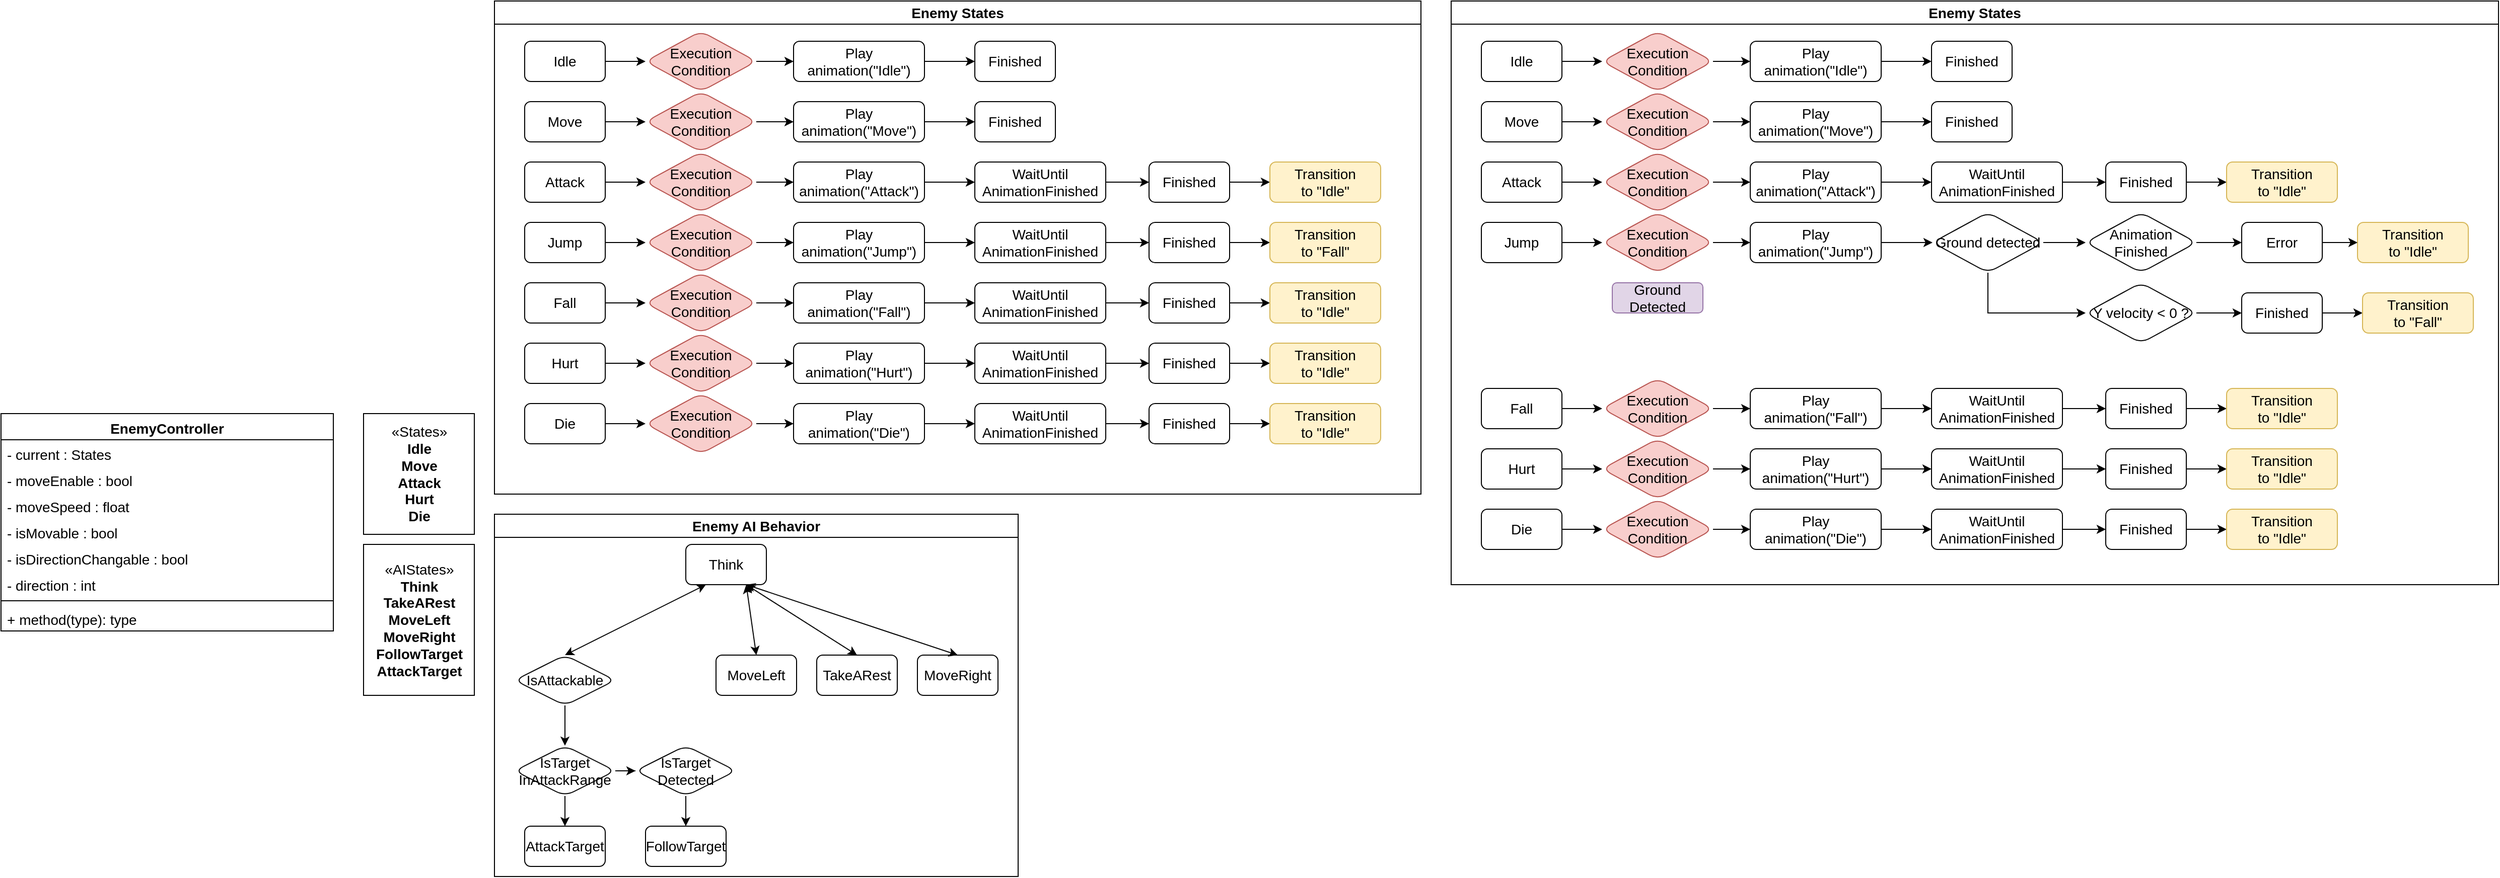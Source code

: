 <mxfile version="20.5.3" type="device"><diagram id="C5RBs43oDa-KdzZeNtuy" name="Page-1"><mxGraphModel dx="1153" dy="1812" grid="1" gridSize="10" guides="1" tooltips="1" connect="1" arrows="1" fold="1" page="1" pageScale="1" pageWidth="827" pageHeight="1169" math="0" shadow="0"><root><mxCell id="WIyWlLk6GJQsqaUBKTNV-0"/><mxCell id="WIyWlLk6GJQsqaUBKTNV-1" parent="WIyWlLk6GJQsqaUBKTNV-0"/><mxCell id="SdKw1Dq9VzFXHGv5IV5A-156" value="EnemyController" style="swimlane;fontStyle=1;align=center;verticalAlign=top;childLayout=stackLayout;horizontal=1;startSize=26;horizontalStack=0;resizeParent=1;resizeParentMax=0;resizeLast=0;collapsible=1;marginBottom=0;fontSize=14;" vertex="1" parent="WIyWlLk6GJQsqaUBKTNV-1"><mxGeometry x="40" y="40" width="330" height="216" as="geometry"/></mxCell><mxCell id="SdKw1Dq9VzFXHGv5IV5A-157" value="- current : States" style="text;strokeColor=none;fillColor=none;align=left;verticalAlign=top;spacingLeft=4;spacingRight=4;overflow=hidden;rotatable=0;points=[[0,0.5],[1,0.5]];portConstraint=eastwest;fontSize=14;" vertex="1" parent="SdKw1Dq9VzFXHGv5IV5A-156"><mxGeometry y="26" width="330" height="26" as="geometry"/></mxCell><mxCell id="SdKw1Dq9VzFXHGv5IV5A-158" value="- moveEnable : bool" style="text;strokeColor=none;fillColor=none;align=left;verticalAlign=top;spacingLeft=4;spacingRight=4;overflow=hidden;rotatable=0;points=[[0,0.5],[1,0.5]];portConstraint=eastwest;fontSize=14;" vertex="1" parent="SdKw1Dq9VzFXHGv5IV5A-156"><mxGeometry y="52" width="330" height="26" as="geometry"/></mxCell><mxCell id="SdKw1Dq9VzFXHGv5IV5A-159" value="- moveSpeed : float" style="text;strokeColor=none;fillColor=none;align=left;verticalAlign=top;spacingLeft=4;spacingRight=4;overflow=hidden;rotatable=0;points=[[0,0.5],[1,0.5]];portConstraint=eastwest;fontSize=14;" vertex="1" parent="SdKw1Dq9VzFXHGv5IV5A-156"><mxGeometry y="78" width="330" height="26" as="geometry"/></mxCell><mxCell id="SdKw1Dq9VzFXHGv5IV5A-160" value="- isMovable : bool" style="text;strokeColor=none;fillColor=none;align=left;verticalAlign=top;spacingLeft=4;spacingRight=4;overflow=hidden;rotatable=0;points=[[0,0.5],[1,0.5]];portConstraint=eastwest;fontSize=14;" vertex="1" parent="SdKw1Dq9VzFXHGv5IV5A-156"><mxGeometry y="104" width="330" height="26" as="geometry"/></mxCell><mxCell id="SdKw1Dq9VzFXHGv5IV5A-161" value="- isDirectionChangable : bool" style="text;strokeColor=none;fillColor=none;align=left;verticalAlign=top;spacingLeft=4;spacingRight=4;overflow=hidden;rotatable=0;points=[[0,0.5],[1,0.5]];portConstraint=eastwest;fontSize=14;" vertex="1" parent="SdKw1Dq9VzFXHGv5IV5A-156"><mxGeometry y="130" width="330" height="26" as="geometry"/></mxCell><mxCell id="SdKw1Dq9VzFXHGv5IV5A-162" value="- direction : int" style="text;strokeColor=none;fillColor=none;align=left;verticalAlign=top;spacingLeft=4;spacingRight=4;overflow=hidden;rotatable=0;points=[[0,0.5],[1,0.5]];portConstraint=eastwest;fontSize=14;" vertex="1" parent="SdKw1Dq9VzFXHGv5IV5A-156"><mxGeometry y="156" width="330" height="26" as="geometry"/></mxCell><mxCell id="SdKw1Dq9VzFXHGv5IV5A-163" value="" style="line;strokeWidth=1;fillColor=none;align=left;verticalAlign=middle;spacingTop=-1;spacingLeft=3;spacingRight=3;rotatable=0;labelPosition=right;points=[];portConstraint=eastwest;strokeColor=inherit;fontSize=14;" vertex="1" parent="SdKw1Dq9VzFXHGv5IV5A-156"><mxGeometry y="182" width="330" height="8" as="geometry"/></mxCell><mxCell id="SdKw1Dq9VzFXHGv5IV5A-164" value="+ method(type): type" style="text;strokeColor=none;fillColor=none;align=left;verticalAlign=top;spacingLeft=4;spacingRight=4;overflow=hidden;rotatable=0;points=[[0,0.5],[1,0.5]];portConstraint=eastwest;fontSize=14;" vertex="1" parent="SdKw1Dq9VzFXHGv5IV5A-156"><mxGeometry y="190" width="330" height="26" as="geometry"/></mxCell><mxCell id="SdKw1Dq9VzFXHGv5IV5A-165" value="«States»&lt;br&gt;&lt;b&gt;Idle&lt;br&gt;Move&lt;br&gt;Attack&lt;br&gt;Hurt&lt;br&gt;Die&lt;br&gt;&lt;/b&gt;" style="html=1;fontSize=14;" vertex="1" parent="WIyWlLk6GJQsqaUBKTNV-1"><mxGeometry x="400" y="40" width="110" height="120" as="geometry"/></mxCell><mxCell id="SdKw1Dq9VzFXHGv5IV5A-166" value="«AIStates»&lt;br&gt;&lt;b&gt;Think&lt;br&gt;TakeARest&lt;br&gt;MoveLeft&lt;br&gt;MoveRight&lt;br&gt;FollowTarget&lt;br&gt;AttackTarget&lt;br&gt;&lt;/b&gt;" style="html=1;fontSize=14;" vertex="1" parent="WIyWlLk6GJQsqaUBKTNV-1"><mxGeometry x="400" y="170" width="110" height="150" as="geometry"/></mxCell><mxCell id="SdKw1Dq9VzFXHGv5IV5A-167" value="Think" style="rounded=1;whiteSpace=wrap;html=1;fontSize=14;" vertex="1" parent="WIyWlLk6GJQsqaUBKTNV-1"><mxGeometry x="720" y="170" width="80" height="40" as="geometry"/></mxCell><mxCell id="SdKw1Dq9VzFXHGv5IV5A-168" value="TakeARest" style="rounded=1;whiteSpace=wrap;html=1;fontSize=14;" vertex="1" parent="WIyWlLk6GJQsqaUBKTNV-1"><mxGeometry x="850" y="280" width="80" height="40" as="geometry"/></mxCell><mxCell id="SdKw1Dq9VzFXHGv5IV5A-169" value="MoveLeft" style="rounded=1;whiteSpace=wrap;html=1;fontSize=14;" vertex="1" parent="WIyWlLk6GJQsqaUBKTNV-1"><mxGeometry x="750" y="280" width="80" height="40" as="geometry"/></mxCell><mxCell id="SdKw1Dq9VzFXHGv5IV5A-170" value="MoveRight" style="rounded=1;whiteSpace=wrap;html=1;fontSize=14;" vertex="1" parent="WIyWlLk6GJQsqaUBKTNV-1"><mxGeometry x="950" y="280" width="80" height="40" as="geometry"/></mxCell><mxCell id="SdKw1Dq9VzFXHGv5IV5A-171" value="" style="endArrow=classic;html=1;rounded=0;fontSize=14;entryX=0.5;entryY=0;entryDx=0;entryDy=0;exitX=0.75;exitY=1;exitDx=0;exitDy=0;startArrow=classic;startFill=1;" edge="1" parent="WIyWlLk6GJQsqaUBKTNV-1" source="SdKw1Dq9VzFXHGv5IV5A-167" target="SdKw1Dq9VzFXHGv5IV5A-169"><mxGeometry width="50" height="50" relative="1" as="geometry"><mxPoint x="540" y="310" as="sourcePoint"/><mxPoint x="590" y="260" as="targetPoint"/></mxGeometry></mxCell><mxCell id="SdKw1Dq9VzFXHGv5IV5A-172" value="" style="endArrow=classic;html=1;rounded=0;fontSize=14;entryX=0.5;entryY=0;entryDx=0;entryDy=0;exitX=0.75;exitY=1;exitDx=0;exitDy=0;startArrow=classic;startFill=1;" edge="1" parent="WIyWlLk6GJQsqaUBKTNV-1" source="SdKw1Dq9VzFXHGv5IV5A-167" target="SdKw1Dq9VzFXHGv5IV5A-168"><mxGeometry width="50" height="50" relative="1" as="geometry"><mxPoint x="750" y="220" as="sourcePoint"/><mxPoint x="670" y="260" as="targetPoint"/></mxGeometry></mxCell><mxCell id="SdKw1Dq9VzFXHGv5IV5A-173" value="" style="endArrow=classic;html=1;rounded=0;fontSize=14;entryX=0.5;entryY=0;entryDx=0;entryDy=0;exitX=0.75;exitY=1;exitDx=0;exitDy=0;startArrow=classic;startFill=1;" edge="1" parent="WIyWlLk6GJQsqaUBKTNV-1" source="SdKw1Dq9VzFXHGv5IV5A-167" target="SdKw1Dq9VzFXHGv5IV5A-170"><mxGeometry width="50" height="50" relative="1" as="geometry"><mxPoint x="770" y="220" as="sourcePoint"/><mxPoint x="770" y="260" as="targetPoint"/></mxGeometry></mxCell><mxCell id="SdKw1Dq9VzFXHGv5IV5A-174" value="FollowTarget" style="rounded=1;whiteSpace=wrap;html=1;fontSize=14;" vertex="1" parent="WIyWlLk6GJQsqaUBKTNV-1"><mxGeometry x="680" y="450" width="80" height="40" as="geometry"/></mxCell><mxCell id="SdKw1Dq9VzFXHGv5IV5A-175" style="edgeStyle=orthogonalEdgeStyle;rounded=0;orthogonalLoop=1;jettySize=auto;html=1;fontSize=14;startArrow=none;startFill=0;" edge="1" parent="WIyWlLk6GJQsqaUBKTNV-1" source="SdKw1Dq9VzFXHGv5IV5A-176" target="SdKw1Dq9VzFXHGv5IV5A-174"><mxGeometry relative="1" as="geometry"/></mxCell><mxCell id="SdKw1Dq9VzFXHGv5IV5A-176" value="IsTarget&lt;br&gt;Detected" style="rhombus;whiteSpace=wrap;html=1;fontSize=14;rounded=1;" vertex="1" parent="WIyWlLk6GJQsqaUBKTNV-1"><mxGeometry x="670" y="370" width="100" height="50" as="geometry"/></mxCell><mxCell id="SdKw1Dq9VzFXHGv5IV5A-177" style="edgeStyle=orthogonalEdgeStyle;rounded=0;orthogonalLoop=1;jettySize=auto;html=1;entryX=0.5;entryY=0;entryDx=0;entryDy=0;fontSize=14;startArrow=none;startFill=0;" edge="1" parent="WIyWlLk6GJQsqaUBKTNV-1" source="SdKw1Dq9VzFXHGv5IV5A-178" target="SdKw1Dq9VzFXHGv5IV5A-182"><mxGeometry relative="1" as="geometry"/></mxCell><mxCell id="SdKw1Dq9VzFXHGv5IV5A-178" value="IsAttackable" style="rhombus;whiteSpace=wrap;html=1;fontSize=14;rounded=1;" vertex="1" parent="WIyWlLk6GJQsqaUBKTNV-1"><mxGeometry x="550" y="280" width="100" height="50" as="geometry"/></mxCell><mxCell id="SdKw1Dq9VzFXHGv5IV5A-179" value="" style="endArrow=classic;html=1;rounded=0;fontSize=14;exitX=0.25;exitY=1;exitDx=0;exitDy=0;entryX=0.5;entryY=0;entryDx=0;entryDy=0;startArrow=classic;startFill=1;" edge="1" parent="WIyWlLk6GJQsqaUBKTNV-1" source="SdKw1Dq9VzFXHGv5IV5A-167" target="SdKw1Dq9VzFXHGv5IV5A-178"><mxGeometry width="50" height="50" relative="1" as="geometry"><mxPoint x="780" y="280" as="sourcePoint"/><mxPoint x="830" y="230" as="targetPoint"/></mxGeometry></mxCell><mxCell id="SdKw1Dq9VzFXHGv5IV5A-180" value="" style="edgeStyle=orthogonalEdgeStyle;rounded=0;orthogonalLoop=1;jettySize=auto;html=1;fontSize=14;startArrow=none;startFill=0;" edge="1" parent="WIyWlLk6GJQsqaUBKTNV-1" source="SdKw1Dq9VzFXHGv5IV5A-182" target="SdKw1Dq9VzFXHGv5IV5A-183"><mxGeometry relative="1" as="geometry"/></mxCell><mxCell id="SdKw1Dq9VzFXHGv5IV5A-181" style="edgeStyle=orthogonalEdgeStyle;rounded=0;orthogonalLoop=1;jettySize=auto;html=1;entryX=0;entryY=0.5;entryDx=0;entryDy=0;fontSize=14;startArrow=none;startFill=0;" edge="1" parent="WIyWlLk6GJQsqaUBKTNV-1" source="SdKw1Dq9VzFXHGv5IV5A-182" target="SdKw1Dq9VzFXHGv5IV5A-176"><mxGeometry relative="1" as="geometry"/></mxCell><mxCell id="SdKw1Dq9VzFXHGv5IV5A-182" value="IsTarget&lt;br&gt;InAttackRange" style="rhombus;whiteSpace=wrap;html=1;fontSize=14;rounded=1;" vertex="1" parent="WIyWlLk6GJQsqaUBKTNV-1"><mxGeometry x="550" y="370" width="100" height="50" as="geometry"/></mxCell><mxCell id="SdKw1Dq9VzFXHGv5IV5A-183" value="AttackTarget" style="rounded=1;whiteSpace=wrap;html=1;fontSize=14;" vertex="1" parent="WIyWlLk6GJQsqaUBKTNV-1"><mxGeometry x="560" y="450" width="80" height="40" as="geometry"/></mxCell><mxCell id="SdKw1Dq9VzFXHGv5IV5A-184" value="Enemy AI Behavior" style="swimlane;whiteSpace=wrap;html=1;fontSize=14;" vertex="1" parent="WIyWlLk6GJQsqaUBKTNV-1"><mxGeometry x="530" y="140" width="520" height="360" as="geometry"/></mxCell><mxCell id="SdKw1Dq9VzFXHGv5IV5A-185" value="Enemy States" style="swimlane;whiteSpace=wrap;html=1;fontSize=14;" vertex="1" parent="WIyWlLk6GJQsqaUBKTNV-1"><mxGeometry x="530" y="-370" width="920" height="490" as="geometry"/></mxCell><mxCell id="SdKw1Dq9VzFXHGv5IV5A-186" style="edgeStyle=orthogonalEdgeStyle;rounded=0;orthogonalLoop=1;jettySize=auto;html=1;entryX=0;entryY=0.5;entryDx=0;entryDy=0;fontSize=14;startArrow=none;startFill=0;" edge="1" parent="SdKw1Dq9VzFXHGv5IV5A-185" source="SdKw1Dq9VzFXHGv5IV5A-187" target="SdKw1Dq9VzFXHGv5IV5A-208"><mxGeometry relative="1" as="geometry"/></mxCell><mxCell id="SdKw1Dq9VzFXHGv5IV5A-187" value="Idle" style="rounded=1;whiteSpace=wrap;html=1;fontSize=14;" vertex="1" parent="SdKw1Dq9VzFXHGv5IV5A-185"><mxGeometry x="30" y="40" width="80" height="40" as="geometry"/></mxCell><mxCell id="SdKw1Dq9VzFXHGv5IV5A-188" style="edgeStyle=orthogonalEdgeStyle;rounded=0;orthogonalLoop=1;jettySize=auto;html=1;entryX=0;entryY=0.5;entryDx=0;entryDy=0;fontSize=14;startArrow=none;startFill=0;" edge="1" parent="SdKw1Dq9VzFXHGv5IV5A-185" source="SdKw1Dq9VzFXHGv5IV5A-189" target="SdKw1Dq9VzFXHGv5IV5A-190"><mxGeometry relative="1" as="geometry"/></mxCell><mxCell id="SdKw1Dq9VzFXHGv5IV5A-189" value="Play animation(&quot;Idle&quot;)" style="rounded=1;whiteSpace=wrap;html=1;fontSize=14;" vertex="1" parent="SdKw1Dq9VzFXHGv5IV5A-185"><mxGeometry x="297" y="40" width="130" height="40" as="geometry"/></mxCell><mxCell id="SdKw1Dq9VzFXHGv5IV5A-190" value="Finished" style="rounded=1;whiteSpace=wrap;html=1;fontSize=14;" vertex="1" parent="SdKw1Dq9VzFXHGv5IV5A-185"><mxGeometry x="477" y="40" width="80" height="40" as="geometry"/></mxCell><mxCell id="SdKw1Dq9VzFXHGv5IV5A-191" style="edgeStyle=orthogonalEdgeStyle;rounded=0;orthogonalLoop=1;jettySize=auto;html=1;entryX=0;entryY=0.5;entryDx=0;entryDy=0;fontSize=14;startArrow=none;startFill=0;" edge="1" parent="SdKw1Dq9VzFXHGv5IV5A-185" source="SdKw1Dq9VzFXHGv5IV5A-192" target="SdKw1Dq9VzFXHGv5IV5A-210"><mxGeometry relative="1" as="geometry"/></mxCell><mxCell id="SdKw1Dq9VzFXHGv5IV5A-192" value="Move" style="rounded=1;whiteSpace=wrap;html=1;fontSize=14;" vertex="1" parent="SdKw1Dq9VzFXHGv5IV5A-185"><mxGeometry x="30" y="100" width="80" height="40" as="geometry"/></mxCell><mxCell id="SdKw1Dq9VzFXHGv5IV5A-193" style="edgeStyle=orthogonalEdgeStyle;rounded=0;orthogonalLoop=1;jettySize=auto;html=1;entryX=0;entryY=0.5;entryDx=0;entryDy=0;fontSize=14;startArrow=none;startFill=0;" edge="1" parent="SdKw1Dq9VzFXHGv5IV5A-185" source="SdKw1Dq9VzFXHGv5IV5A-194" target="SdKw1Dq9VzFXHGv5IV5A-195"><mxGeometry relative="1" as="geometry"/></mxCell><mxCell id="SdKw1Dq9VzFXHGv5IV5A-194" value="Play animation(&quot;Move&quot;)" style="rounded=1;whiteSpace=wrap;html=1;fontSize=14;" vertex="1" parent="SdKw1Dq9VzFXHGv5IV5A-185"><mxGeometry x="297" y="100" width="130" height="40" as="geometry"/></mxCell><mxCell id="SdKw1Dq9VzFXHGv5IV5A-195" value="Finished" style="rounded=1;whiteSpace=wrap;html=1;fontSize=14;" vertex="1" parent="SdKw1Dq9VzFXHGv5IV5A-185"><mxGeometry x="477" y="100" width="80" height="40" as="geometry"/></mxCell><mxCell id="SdKw1Dq9VzFXHGv5IV5A-196" value="" style="edgeStyle=orthogonalEdgeStyle;rounded=0;orthogonalLoop=1;jettySize=auto;html=1;fontSize=14;startArrow=none;startFill=0;" edge="1" parent="SdKw1Dq9VzFXHGv5IV5A-185" source="SdKw1Dq9VzFXHGv5IV5A-197" target="SdKw1Dq9VzFXHGv5IV5A-206"><mxGeometry relative="1" as="geometry"/></mxCell><mxCell id="SdKw1Dq9VzFXHGv5IV5A-197" value="Attack" style="rounded=1;whiteSpace=wrap;html=1;fontSize=14;" vertex="1" parent="SdKw1Dq9VzFXHGv5IV5A-185"><mxGeometry x="30" y="160" width="80" height="40" as="geometry"/></mxCell><mxCell id="SdKw1Dq9VzFXHGv5IV5A-198" style="edgeStyle=orthogonalEdgeStyle;rounded=0;orthogonalLoop=1;jettySize=auto;html=1;entryX=0;entryY=0.5;entryDx=0;entryDy=0;fontSize=14;startArrow=none;startFill=0;" edge="1" parent="SdKw1Dq9VzFXHGv5IV5A-185" source="SdKw1Dq9VzFXHGv5IV5A-199" target="SdKw1Dq9VzFXHGv5IV5A-201"><mxGeometry relative="1" as="geometry"/></mxCell><mxCell id="SdKw1Dq9VzFXHGv5IV5A-199" value="Play animation(&quot;Attack&quot;)" style="rounded=1;whiteSpace=wrap;html=1;fontSize=14;" vertex="1" parent="SdKw1Dq9VzFXHGv5IV5A-185"><mxGeometry x="297" y="160" width="130" height="40" as="geometry"/></mxCell><mxCell id="SdKw1Dq9VzFXHGv5IV5A-200" style="edgeStyle=orthogonalEdgeStyle;rounded=0;orthogonalLoop=1;jettySize=auto;html=1;entryX=0;entryY=0.5;entryDx=0;entryDy=0;fontSize=14;startArrow=none;startFill=0;" edge="1" parent="SdKw1Dq9VzFXHGv5IV5A-185" source="SdKw1Dq9VzFXHGv5IV5A-201" target="SdKw1Dq9VzFXHGv5IV5A-203"><mxGeometry relative="1" as="geometry"/></mxCell><mxCell id="SdKw1Dq9VzFXHGv5IV5A-201" value="WaitUntil&lt;br&gt;AnimationFinished" style="rounded=1;whiteSpace=wrap;html=1;fontSize=14;" vertex="1" parent="SdKw1Dq9VzFXHGv5IV5A-185"><mxGeometry x="477" y="160" width="130" height="40" as="geometry"/></mxCell><mxCell id="SdKw1Dq9VzFXHGv5IV5A-202" style="edgeStyle=orthogonalEdgeStyle;rounded=0;orthogonalLoop=1;jettySize=auto;html=1;entryX=0;entryY=0.5;entryDx=0;entryDy=0;fontSize=14;startArrow=none;startFill=0;" edge="1" parent="SdKw1Dq9VzFXHGv5IV5A-185" source="SdKw1Dq9VzFXHGv5IV5A-203" target="SdKw1Dq9VzFXHGv5IV5A-204"><mxGeometry relative="1" as="geometry"/></mxCell><mxCell id="SdKw1Dq9VzFXHGv5IV5A-203" value="Finished" style="rounded=1;whiteSpace=wrap;html=1;fontSize=14;" vertex="1" parent="SdKw1Dq9VzFXHGv5IV5A-185"><mxGeometry x="650" y="160" width="80" height="40" as="geometry"/></mxCell><mxCell id="SdKw1Dq9VzFXHGv5IV5A-204" value="Transition&lt;br&gt;to &quot;Idle&quot;" style="rounded=1;whiteSpace=wrap;html=1;fontSize=14;fillColor=#fff2cc;strokeColor=#d6b656;" vertex="1" parent="SdKw1Dq9VzFXHGv5IV5A-185"><mxGeometry x="770" y="160" width="110" height="40" as="geometry"/></mxCell><mxCell id="SdKw1Dq9VzFXHGv5IV5A-205" style="edgeStyle=orthogonalEdgeStyle;rounded=0;orthogonalLoop=1;jettySize=auto;html=1;entryX=0;entryY=0.5;entryDx=0;entryDy=0;fontSize=14;startArrow=none;startFill=0;" edge="1" parent="SdKw1Dq9VzFXHGv5IV5A-185" source="SdKw1Dq9VzFXHGv5IV5A-206" target="SdKw1Dq9VzFXHGv5IV5A-199"><mxGeometry relative="1" as="geometry"/></mxCell><mxCell id="SdKw1Dq9VzFXHGv5IV5A-206" value="Execution&lt;br&gt;Condition" style="rhombus;whiteSpace=wrap;html=1;fontSize=14;rounded=1;fillColor=#f8cecc;strokeColor=#b85450;" vertex="1" parent="SdKw1Dq9VzFXHGv5IV5A-185"><mxGeometry x="150" y="150" width="110" height="60" as="geometry"/></mxCell><mxCell id="SdKw1Dq9VzFXHGv5IV5A-207" style="edgeStyle=orthogonalEdgeStyle;rounded=0;orthogonalLoop=1;jettySize=auto;html=1;entryX=0;entryY=0.5;entryDx=0;entryDy=0;fontSize=14;startArrow=none;startFill=0;" edge="1" parent="SdKw1Dq9VzFXHGv5IV5A-185" source="SdKw1Dq9VzFXHGv5IV5A-208" target="SdKw1Dq9VzFXHGv5IV5A-189"><mxGeometry relative="1" as="geometry"/></mxCell><mxCell id="SdKw1Dq9VzFXHGv5IV5A-208" value="Execution&lt;br&gt;Condition" style="rhombus;whiteSpace=wrap;html=1;fontSize=14;rounded=1;fillColor=#f8cecc;strokeColor=#b85450;" vertex="1" parent="SdKw1Dq9VzFXHGv5IV5A-185"><mxGeometry x="150" y="30" width="110" height="60" as="geometry"/></mxCell><mxCell id="SdKw1Dq9VzFXHGv5IV5A-209" style="edgeStyle=orthogonalEdgeStyle;rounded=0;orthogonalLoop=1;jettySize=auto;html=1;entryX=0;entryY=0.5;entryDx=0;entryDy=0;fontSize=14;startArrow=none;startFill=0;" edge="1" parent="SdKw1Dq9VzFXHGv5IV5A-185" source="SdKw1Dq9VzFXHGv5IV5A-210" target="SdKw1Dq9VzFXHGv5IV5A-194"><mxGeometry relative="1" as="geometry"/></mxCell><mxCell id="SdKw1Dq9VzFXHGv5IV5A-210" value="Execution&lt;br&gt;Condition" style="rhombus;whiteSpace=wrap;html=1;fontSize=14;rounded=1;fillColor=#f8cecc;strokeColor=#b85450;" vertex="1" parent="SdKw1Dq9VzFXHGv5IV5A-185"><mxGeometry x="150" y="90" width="110" height="60" as="geometry"/></mxCell><mxCell id="SdKw1Dq9VzFXHGv5IV5A-211" value="" style="edgeStyle=orthogonalEdgeStyle;rounded=0;orthogonalLoop=1;jettySize=auto;html=1;fontSize=14;startArrow=none;startFill=0;" edge="1" parent="SdKw1Dq9VzFXHGv5IV5A-185" source="SdKw1Dq9VzFXHGv5IV5A-212" target="SdKw1Dq9VzFXHGv5IV5A-221"><mxGeometry relative="1" as="geometry"/></mxCell><mxCell id="SdKw1Dq9VzFXHGv5IV5A-212" value="Hurt" style="rounded=1;whiteSpace=wrap;html=1;fontSize=14;" vertex="1" parent="SdKw1Dq9VzFXHGv5IV5A-185"><mxGeometry x="30" y="340" width="80" height="40" as="geometry"/></mxCell><mxCell id="SdKw1Dq9VzFXHGv5IV5A-213" style="edgeStyle=orthogonalEdgeStyle;rounded=0;orthogonalLoop=1;jettySize=auto;html=1;entryX=0;entryY=0.5;entryDx=0;entryDy=0;fontSize=14;startArrow=none;startFill=0;" edge="1" parent="SdKw1Dq9VzFXHGv5IV5A-185" source="SdKw1Dq9VzFXHGv5IV5A-214" target="SdKw1Dq9VzFXHGv5IV5A-216"><mxGeometry relative="1" as="geometry"/></mxCell><mxCell id="SdKw1Dq9VzFXHGv5IV5A-214" value="Play animation(&quot;Hurt&quot;)" style="rounded=1;whiteSpace=wrap;html=1;fontSize=14;" vertex="1" parent="SdKw1Dq9VzFXHGv5IV5A-185"><mxGeometry x="297" y="340" width="130" height="40" as="geometry"/></mxCell><mxCell id="SdKw1Dq9VzFXHGv5IV5A-215" style="edgeStyle=orthogonalEdgeStyle;rounded=0;orthogonalLoop=1;jettySize=auto;html=1;entryX=0;entryY=0.5;entryDx=0;entryDy=0;fontSize=14;startArrow=none;startFill=0;" edge="1" parent="SdKw1Dq9VzFXHGv5IV5A-185" source="SdKw1Dq9VzFXHGv5IV5A-216" target="SdKw1Dq9VzFXHGv5IV5A-218"><mxGeometry relative="1" as="geometry"/></mxCell><mxCell id="SdKw1Dq9VzFXHGv5IV5A-216" value="WaitUntil&lt;br&gt;AnimationFinished" style="rounded=1;whiteSpace=wrap;html=1;fontSize=14;" vertex="1" parent="SdKw1Dq9VzFXHGv5IV5A-185"><mxGeometry x="477" y="340" width="130" height="40" as="geometry"/></mxCell><mxCell id="SdKw1Dq9VzFXHGv5IV5A-217" style="edgeStyle=orthogonalEdgeStyle;rounded=0;orthogonalLoop=1;jettySize=auto;html=1;entryX=0;entryY=0.5;entryDx=0;entryDy=0;fontSize=14;startArrow=none;startFill=0;" edge="1" parent="SdKw1Dq9VzFXHGv5IV5A-185" source="SdKw1Dq9VzFXHGv5IV5A-218" target="SdKw1Dq9VzFXHGv5IV5A-219"><mxGeometry relative="1" as="geometry"/></mxCell><mxCell id="SdKw1Dq9VzFXHGv5IV5A-218" value="Finished" style="rounded=1;whiteSpace=wrap;html=1;fontSize=14;" vertex="1" parent="SdKw1Dq9VzFXHGv5IV5A-185"><mxGeometry x="650" y="340" width="80" height="40" as="geometry"/></mxCell><mxCell id="SdKw1Dq9VzFXHGv5IV5A-219" value="Transition&lt;br&gt;to &quot;Idle&quot;" style="rounded=1;whiteSpace=wrap;html=1;fontSize=14;fillColor=#fff2cc;strokeColor=#d6b656;" vertex="1" parent="SdKw1Dq9VzFXHGv5IV5A-185"><mxGeometry x="770" y="340" width="110" height="40" as="geometry"/></mxCell><mxCell id="SdKw1Dq9VzFXHGv5IV5A-220" style="edgeStyle=orthogonalEdgeStyle;rounded=0;orthogonalLoop=1;jettySize=auto;html=1;entryX=0;entryY=0.5;entryDx=0;entryDy=0;fontSize=14;startArrow=none;startFill=0;" edge="1" parent="SdKw1Dq9VzFXHGv5IV5A-185" source="SdKw1Dq9VzFXHGv5IV5A-221" target="SdKw1Dq9VzFXHGv5IV5A-214"><mxGeometry relative="1" as="geometry"/></mxCell><mxCell id="SdKw1Dq9VzFXHGv5IV5A-221" value="Execution&lt;br&gt;Condition" style="rhombus;whiteSpace=wrap;html=1;fontSize=14;rounded=1;fillColor=#f8cecc;strokeColor=#b85450;" vertex="1" parent="SdKw1Dq9VzFXHGv5IV5A-185"><mxGeometry x="150" y="330" width="110" height="60" as="geometry"/></mxCell><mxCell id="SdKw1Dq9VzFXHGv5IV5A-222" value="" style="edgeStyle=orthogonalEdgeStyle;rounded=0;orthogonalLoop=1;jettySize=auto;html=1;fontSize=14;startArrow=none;startFill=0;" edge="1" parent="SdKw1Dq9VzFXHGv5IV5A-185" source="SdKw1Dq9VzFXHGv5IV5A-223" target="SdKw1Dq9VzFXHGv5IV5A-232"><mxGeometry relative="1" as="geometry"/></mxCell><mxCell id="SdKw1Dq9VzFXHGv5IV5A-223" value="Die" style="rounded=1;whiteSpace=wrap;html=1;fontSize=14;" vertex="1" parent="SdKw1Dq9VzFXHGv5IV5A-185"><mxGeometry x="30" y="400" width="80" height="40" as="geometry"/></mxCell><mxCell id="SdKw1Dq9VzFXHGv5IV5A-224" style="edgeStyle=orthogonalEdgeStyle;rounded=0;orthogonalLoop=1;jettySize=auto;html=1;entryX=0;entryY=0.5;entryDx=0;entryDy=0;fontSize=14;startArrow=none;startFill=0;" edge="1" parent="SdKw1Dq9VzFXHGv5IV5A-185" source="SdKw1Dq9VzFXHGv5IV5A-225" target="SdKw1Dq9VzFXHGv5IV5A-227"><mxGeometry relative="1" as="geometry"/></mxCell><mxCell id="SdKw1Dq9VzFXHGv5IV5A-225" value="Play animation(&quot;Die&quot;)" style="rounded=1;whiteSpace=wrap;html=1;fontSize=14;" vertex="1" parent="SdKw1Dq9VzFXHGv5IV5A-185"><mxGeometry x="297" y="400" width="130" height="40" as="geometry"/></mxCell><mxCell id="SdKw1Dq9VzFXHGv5IV5A-226" style="edgeStyle=orthogonalEdgeStyle;rounded=0;orthogonalLoop=1;jettySize=auto;html=1;entryX=0;entryY=0.5;entryDx=0;entryDy=0;fontSize=14;startArrow=none;startFill=0;" edge="1" parent="SdKw1Dq9VzFXHGv5IV5A-185" source="SdKw1Dq9VzFXHGv5IV5A-227" target="SdKw1Dq9VzFXHGv5IV5A-229"><mxGeometry relative="1" as="geometry"/></mxCell><mxCell id="SdKw1Dq9VzFXHGv5IV5A-227" value="WaitUntil&lt;br&gt;AnimationFinished" style="rounded=1;whiteSpace=wrap;html=1;fontSize=14;" vertex="1" parent="SdKw1Dq9VzFXHGv5IV5A-185"><mxGeometry x="477" y="400" width="130" height="40" as="geometry"/></mxCell><mxCell id="SdKw1Dq9VzFXHGv5IV5A-228" style="edgeStyle=orthogonalEdgeStyle;rounded=0;orthogonalLoop=1;jettySize=auto;html=1;entryX=0;entryY=0.5;entryDx=0;entryDy=0;fontSize=14;startArrow=none;startFill=0;" edge="1" parent="SdKw1Dq9VzFXHGv5IV5A-185" source="SdKw1Dq9VzFXHGv5IV5A-229" target="SdKw1Dq9VzFXHGv5IV5A-230"><mxGeometry relative="1" as="geometry"/></mxCell><mxCell id="SdKw1Dq9VzFXHGv5IV5A-229" value="Finished" style="rounded=1;whiteSpace=wrap;html=1;fontSize=14;" vertex="1" parent="SdKw1Dq9VzFXHGv5IV5A-185"><mxGeometry x="650" y="400" width="80" height="40" as="geometry"/></mxCell><mxCell id="SdKw1Dq9VzFXHGv5IV5A-230" value="Transition&lt;br&gt;to &quot;Idle&quot;" style="rounded=1;whiteSpace=wrap;html=1;fontSize=14;fillColor=#fff2cc;strokeColor=#d6b656;" vertex="1" parent="SdKw1Dq9VzFXHGv5IV5A-185"><mxGeometry x="770" y="400" width="110" height="40" as="geometry"/></mxCell><mxCell id="SdKw1Dq9VzFXHGv5IV5A-231" style="edgeStyle=orthogonalEdgeStyle;rounded=0;orthogonalLoop=1;jettySize=auto;html=1;entryX=0;entryY=0.5;entryDx=0;entryDy=0;fontSize=14;startArrow=none;startFill=0;" edge="1" parent="SdKw1Dq9VzFXHGv5IV5A-185" source="SdKw1Dq9VzFXHGv5IV5A-232" target="SdKw1Dq9VzFXHGv5IV5A-225"><mxGeometry relative="1" as="geometry"/></mxCell><mxCell id="SdKw1Dq9VzFXHGv5IV5A-232" value="Execution&lt;br&gt;Condition" style="rhombus;whiteSpace=wrap;html=1;fontSize=14;rounded=1;fillColor=#f8cecc;strokeColor=#b85450;" vertex="1" parent="SdKw1Dq9VzFXHGv5IV5A-185"><mxGeometry x="150" y="390" width="110" height="60" as="geometry"/></mxCell><mxCell id="SdKw1Dq9VzFXHGv5IV5A-233" value="" style="edgeStyle=orthogonalEdgeStyle;rounded=0;orthogonalLoop=1;jettySize=auto;html=1;fontSize=14;startArrow=none;startFill=0;" edge="1" parent="SdKw1Dq9VzFXHGv5IV5A-185" source="SdKw1Dq9VzFXHGv5IV5A-234" target="SdKw1Dq9VzFXHGv5IV5A-243"><mxGeometry relative="1" as="geometry"/></mxCell><mxCell id="SdKw1Dq9VzFXHGv5IV5A-234" value="Jump" style="rounded=1;whiteSpace=wrap;html=1;fontSize=14;" vertex="1" parent="SdKw1Dq9VzFXHGv5IV5A-185"><mxGeometry x="30" y="220" width="80" height="40" as="geometry"/></mxCell><mxCell id="SdKw1Dq9VzFXHGv5IV5A-235" style="edgeStyle=orthogonalEdgeStyle;rounded=0;orthogonalLoop=1;jettySize=auto;html=1;entryX=0;entryY=0.5;entryDx=0;entryDy=0;fontSize=14;startArrow=none;startFill=0;" edge="1" parent="SdKw1Dq9VzFXHGv5IV5A-185" source="SdKw1Dq9VzFXHGv5IV5A-236" target="SdKw1Dq9VzFXHGv5IV5A-238"><mxGeometry relative="1" as="geometry"/></mxCell><mxCell id="SdKw1Dq9VzFXHGv5IV5A-236" value="Play animation(&quot;Jump&quot;)" style="rounded=1;whiteSpace=wrap;html=1;fontSize=14;" vertex="1" parent="SdKw1Dq9VzFXHGv5IV5A-185"><mxGeometry x="297" y="220" width="130" height="40" as="geometry"/></mxCell><mxCell id="SdKw1Dq9VzFXHGv5IV5A-237" style="edgeStyle=orthogonalEdgeStyle;rounded=0;orthogonalLoop=1;jettySize=auto;html=1;entryX=0;entryY=0.5;entryDx=0;entryDy=0;fontSize=14;startArrow=none;startFill=0;" edge="1" parent="SdKw1Dq9VzFXHGv5IV5A-185" source="SdKw1Dq9VzFXHGv5IV5A-238" target="SdKw1Dq9VzFXHGv5IV5A-240"><mxGeometry relative="1" as="geometry"/></mxCell><mxCell id="SdKw1Dq9VzFXHGv5IV5A-238" value="WaitUntil&lt;br&gt;AnimationFinished" style="rounded=1;whiteSpace=wrap;html=1;fontSize=14;" vertex="1" parent="SdKw1Dq9VzFXHGv5IV5A-185"><mxGeometry x="477" y="220" width="130" height="40" as="geometry"/></mxCell><mxCell id="SdKw1Dq9VzFXHGv5IV5A-239" style="edgeStyle=orthogonalEdgeStyle;rounded=0;orthogonalLoop=1;jettySize=auto;html=1;entryX=0;entryY=0.5;entryDx=0;entryDy=0;fontSize=14;startArrow=none;startFill=0;" edge="1" parent="SdKw1Dq9VzFXHGv5IV5A-185" source="SdKw1Dq9VzFXHGv5IV5A-240" target="SdKw1Dq9VzFXHGv5IV5A-241"><mxGeometry relative="1" as="geometry"/></mxCell><mxCell id="SdKw1Dq9VzFXHGv5IV5A-240" value="Finished" style="rounded=1;whiteSpace=wrap;html=1;fontSize=14;" vertex="1" parent="SdKw1Dq9VzFXHGv5IV5A-185"><mxGeometry x="650" y="220" width="80" height="40" as="geometry"/></mxCell><mxCell id="SdKw1Dq9VzFXHGv5IV5A-241" value="Transition&lt;br&gt;to &quot;Fall&quot;" style="rounded=1;whiteSpace=wrap;html=1;fontSize=14;fillColor=#fff2cc;strokeColor=#d6b656;" vertex="1" parent="SdKw1Dq9VzFXHGv5IV5A-185"><mxGeometry x="770" y="220" width="110" height="40" as="geometry"/></mxCell><mxCell id="SdKw1Dq9VzFXHGv5IV5A-242" style="edgeStyle=orthogonalEdgeStyle;rounded=0;orthogonalLoop=1;jettySize=auto;html=1;entryX=0;entryY=0.5;entryDx=0;entryDy=0;fontSize=14;startArrow=none;startFill=0;" edge="1" parent="SdKw1Dq9VzFXHGv5IV5A-185" source="SdKw1Dq9VzFXHGv5IV5A-243" target="SdKw1Dq9VzFXHGv5IV5A-236"><mxGeometry relative="1" as="geometry"/></mxCell><mxCell id="SdKw1Dq9VzFXHGv5IV5A-243" value="Execution&lt;br&gt;Condition" style="rhombus;whiteSpace=wrap;html=1;fontSize=14;rounded=1;fillColor=#f8cecc;strokeColor=#b85450;" vertex="1" parent="SdKw1Dq9VzFXHGv5IV5A-185"><mxGeometry x="150" y="210" width="110" height="60" as="geometry"/></mxCell><mxCell id="SdKw1Dq9VzFXHGv5IV5A-244" value="" style="edgeStyle=orthogonalEdgeStyle;rounded=0;orthogonalLoop=1;jettySize=auto;html=1;fontSize=14;startArrow=none;startFill=0;" edge="1" parent="SdKw1Dq9VzFXHGv5IV5A-185" source="SdKw1Dq9VzFXHGv5IV5A-245" target="SdKw1Dq9VzFXHGv5IV5A-254"><mxGeometry relative="1" as="geometry"/></mxCell><mxCell id="SdKw1Dq9VzFXHGv5IV5A-245" value="Fall" style="rounded=1;whiteSpace=wrap;html=1;fontSize=14;" vertex="1" parent="SdKw1Dq9VzFXHGv5IV5A-185"><mxGeometry x="30" y="280" width="80" height="40" as="geometry"/></mxCell><mxCell id="SdKw1Dq9VzFXHGv5IV5A-246" style="edgeStyle=orthogonalEdgeStyle;rounded=0;orthogonalLoop=1;jettySize=auto;html=1;entryX=0;entryY=0.5;entryDx=0;entryDy=0;fontSize=14;startArrow=none;startFill=0;" edge="1" parent="SdKw1Dq9VzFXHGv5IV5A-185" source="SdKw1Dq9VzFXHGv5IV5A-247" target="SdKw1Dq9VzFXHGv5IV5A-249"><mxGeometry relative="1" as="geometry"/></mxCell><mxCell id="SdKw1Dq9VzFXHGv5IV5A-247" value="Play animation(&quot;Fall&quot;)" style="rounded=1;whiteSpace=wrap;html=1;fontSize=14;" vertex="1" parent="SdKw1Dq9VzFXHGv5IV5A-185"><mxGeometry x="297" y="280" width="130" height="40" as="geometry"/></mxCell><mxCell id="SdKw1Dq9VzFXHGv5IV5A-248" style="edgeStyle=orthogonalEdgeStyle;rounded=0;orthogonalLoop=1;jettySize=auto;html=1;entryX=0;entryY=0.5;entryDx=0;entryDy=0;fontSize=14;startArrow=none;startFill=0;" edge="1" parent="SdKw1Dq9VzFXHGv5IV5A-185" source="SdKw1Dq9VzFXHGv5IV5A-249" target="SdKw1Dq9VzFXHGv5IV5A-251"><mxGeometry relative="1" as="geometry"/></mxCell><mxCell id="SdKw1Dq9VzFXHGv5IV5A-249" value="WaitUntil&lt;br&gt;AnimationFinished" style="rounded=1;whiteSpace=wrap;html=1;fontSize=14;" vertex="1" parent="SdKw1Dq9VzFXHGv5IV5A-185"><mxGeometry x="477" y="280" width="130" height="40" as="geometry"/></mxCell><mxCell id="SdKw1Dq9VzFXHGv5IV5A-250" style="edgeStyle=orthogonalEdgeStyle;rounded=0;orthogonalLoop=1;jettySize=auto;html=1;entryX=0;entryY=0.5;entryDx=0;entryDy=0;fontSize=14;startArrow=none;startFill=0;" edge="1" parent="SdKw1Dq9VzFXHGv5IV5A-185" source="SdKw1Dq9VzFXHGv5IV5A-251" target="SdKw1Dq9VzFXHGv5IV5A-252"><mxGeometry relative="1" as="geometry"/></mxCell><mxCell id="SdKw1Dq9VzFXHGv5IV5A-251" value="Finished" style="rounded=1;whiteSpace=wrap;html=1;fontSize=14;" vertex="1" parent="SdKw1Dq9VzFXHGv5IV5A-185"><mxGeometry x="650" y="280" width="80" height="40" as="geometry"/></mxCell><mxCell id="SdKw1Dq9VzFXHGv5IV5A-252" value="Transition&lt;br&gt;to &quot;Idle&quot;" style="rounded=1;whiteSpace=wrap;html=1;fontSize=14;fillColor=#fff2cc;strokeColor=#d6b656;" vertex="1" parent="SdKw1Dq9VzFXHGv5IV5A-185"><mxGeometry x="770" y="280" width="110" height="40" as="geometry"/></mxCell><mxCell id="SdKw1Dq9VzFXHGv5IV5A-253" style="edgeStyle=orthogonalEdgeStyle;rounded=0;orthogonalLoop=1;jettySize=auto;html=1;entryX=0;entryY=0.5;entryDx=0;entryDy=0;fontSize=14;startArrow=none;startFill=0;" edge="1" parent="SdKw1Dq9VzFXHGv5IV5A-185" source="SdKw1Dq9VzFXHGv5IV5A-254" target="SdKw1Dq9VzFXHGv5IV5A-247"><mxGeometry relative="1" as="geometry"/></mxCell><mxCell id="SdKw1Dq9VzFXHGv5IV5A-254" value="Execution&lt;br&gt;Condition" style="rhombus;whiteSpace=wrap;html=1;fontSize=14;rounded=1;fillColor=#f8cecc;strokeColor=#b85450;" vertex="1" parent="SdKw1Dq9VzFXHGv5IV5A-185"><mxGeometry x="150" y="270" width="110" height="60" as="geometry"/></mxCell><mxCell id="SdKw1Dq9VzFXHGv5IV5A-255" value="Enemy States" style="swimlane;whiteSpace=wrap;html=1;fontSize=14;" vertex="1" parent="WIyWlLk6GJQsqaUBKTNV-1"><mxGeometry x="1480" y="-370" width="1040" height="580" as="geometry"/></mxCell><mxCell id="SdKw1Dq9VzFXHGv5IV5A-256" style="edgeStyle=orthogonalEdgeStyle;rounded=0;orthogonalLoop=1;jettySize=auto;html=1;entryX=0;entryY=0.5;entryDx=0;entryDy=0;fontSize=14;startArrow=none;startFill=0;" edge="1" parent="SdKw1Dq9VzFXHGv5IV5A-255" source="SdKw1Dq9VzFXHGv5IV5A-257" target="SdKw1Dq9VzFXHGv5IV5A-278"><mxGeometry relative="1" as="geometry"/></mxCell><mxCell id="SdKw1Dq9VzFXHGv5IV5A-257" value="Idle" style="rounded=1;whiteSpace=wrap;html=1;fontSize=14;" vertex="1" parent="SdKw1Dq9VzFXHGv5IV5A-255"><mxGeometry x="30" y="40" width="80" height="40" as="geometry"/></mxCell><mxCell id="SdKw1Dq9VzFXHGv5IV5A-258" style="edgeStyle=orthogonalEdgeStyle;rounded=0;orthogonalLoop=1;jettySize=auto;html=1;entryX=0;entryY=0.5;entryDx=0;entryDy=0;fontSize=14;startArrow=none;startFill=0;" edge="1" parent="SdKw1Dq9VzFXHGv5IV5A-255" source="SdKw1Dq9VzFXHGv5IV5A-259" target="SdKw1Dq9VzFXHGv5IV5A-260"><mxGeometry relative="1" as="geometry"/></mxCell><mxCell id="SdKw1Dq9VzFXHGv5IV5A-259" value="Play animation(&quot;Idle&quot;)" style="rounded=1;whiteSpace=wrap;html=1;fontSize=14;" vertex="1" parent="SdKw1Dq9VzFXHGv5IV5A-255"><mxGeometry x="297" y="40" width="130" height="40" as="geometry"/></mxCell><mxCell id="SdKw1Dq9VzFXHGv5IV5A-260" value="Finished" style="rounded=1;whiteSpace=wrap;html=1;fontSize=14;" vertex="1" parent="SdKw1Dq9VzFXHGv5IV5A-255"><mxGeometry x="477" y="40" width="80" height="40" as="geometry"/></mxCell><mxCell id="SdKw1Dq9VzFXHGv5IV5A-261" style="edgeStyle=orthogonalEdgeStyle;rounded=0;orthogonalLoop=1;jettySize=auto;html=1;entryX=0;entryY=0.5;entryDx=0;entryDy=0;fontSize=14;startArrow=none;startFill=0;" edge="1" parent="SdKw1Dq9VzFXHGv5IV5A-255" source="SdKw1Dq9VzFXHGv5IV5A-262" target="SdKw1Dq9VzFXHGv5IV5A-280"><mxGeometry relative="1" as="geometry"/></mxCell><mxCell id="SdKw1Dq9VzFXHGv5IV5A-262" value="Move" style="rounded=1;whiteSpace=wrap;html=1;fontSize=14;" vertex="1" parent="SdKw1Dq9VzFXHGv5IV5A-255"><mxGeometry x="30" y="100" width="80" height="40" as="geometry"/></mxCell><mxCell id="SdKw1Dq9VzFXHGv5IV5A-263" style="edgeStyle=orthogonalEdgeStyle;rounded=0;orthogonalLoop=1;jettySize=auto;html=1;entryX=0;entryY=0.5;entryDx=0;entryDy=0;fontSize=14;startArrow=none;startFill=0;" edge="1" parent="SdKw1Dq9VzFXHGv5IV5A-255" source="SdKw1Dq9VzFXHGv5IV5A-264" target="SdKw1Dq9VzFXHGv5IV5A-265"><mxGeometry relative="1" as="geometry"/></mxCell><mxCell id="SdKw1Dq9VzFXHGv5IV5A-264" value="Play animation(&quot;Move&quot;)" style="rounded=1;whiteSpace=wrap;html=1;fontSize=14;" vertex="1" parent="SdKw1Dq9VzFXHGv5IV5A-255"><mxGeometry x="297" y="100" width="130" height="40" as="geometry"/></mxCell><mxCell id="SdKw1Dq9VzFXHGv5IV5A-265" value="Finished" style="rounded=1;whiteSpace=wrap;html=1;fontSize=14;" vertex="1" parent="SdKw1Dq9VzFXHGv5IV5A-255"><mxGeometry x="477" y="100" width="80" height="40" as="geometry"/></mxCell><mxCell id="SdKw1Dq9VzFXHGv5IV5A-266" value="" style="edgeStyle=orthogonalEdgeStyle;rounded=0;orthogonalLoop=1;jettySize=auto;html=1;fontSize=14;startArrow=none;startFill=0;" edge="1" parent="SdKw1Dq9VzFXHGv5IV5A-255" source="SdKw1Dq9VzFXHGv5IV5A-267" target="SdKw1Dq9VzFXHGv5IV5A-276"><mxGeometry relative="1" as="geometry"/></mxCell><mxCell id="SdKw1Dq9VzFXHGv5IV5A-267" value="Attack" style="rounded=1;whiteSpace=wrap;html=1;fontSize=14;" vertex="1" parent="SdKw1Dq9VzFXHGv5IV5A-255"><mxGeometry x="30" y="160" width="80" height="40" as="geometry"/></mxCell><mxCell id="SdKw1Dq9VzFXHGv5IV5A-268" style="edgeStyle=orthogonalEdgeStyle;rounded=0;orthogonalLoop=1;jettySize=auto;html=1;entryX=0;entryY=0.5;entryDx=0;entryDy=0;fontSize=14;startArrow=none;startFill=0;" edge="1" parent="SdKw1Dq9VzFXHGv5IV5A-255" source="SdKw1Dq9VzFXHGv5IV5A-269" target="SdKw1Dq9VzFXHGv5IV5A-271"><mxGeometry relative="1" as="geometry"/></mxCell><mxCell id="SdKw1Dq9VzFXHGv5IV5A-269" value="Play animation(&quot;Attack&quot;)" style="rounded=1;whiteSpace=wrap;html=1;fontSize=14;" vertex="1" parent="SdKw1Dq9VzFXHGv5IV5A-255"><mxGeometry x="297" y="160" width="130" height="40" as="geometry"/></mxCell><mxCell id="SdKw1Dq9VzFXHGv5IV5A-270" style="edgeStyle=orthogonalEdgeStyle;rounded=0;orthogonalLoop=1;jettySize=auto;html=1;entryX=0;entryY=0.5;entryDx=0;entryDy=0;fontSize=14;startArrow=none;startFill=0;" edge="1" parent="SdKw1Dq9VzFXHGv5IV5A-255" source="SdKw1Dq9VzFXHGv5IV5A-271" target="SdKw1Dq9VzFXHGv5IV5A-273"><mxGeometry relative="1" as="geometry"/></mxCell><mxCell id="SdKw1Dq9VzFXHGv5IV5A-271" value="WaitUntil&lt;br&gt;AnimationFinished" style="rounded=1;whiteSpace=wrap;html=1;fontSize=14;" vertex="1" parent="SdKw1Dq9VzFXHGv5IV5A-255"><mxGeometry x="477" y="160" width="130" height="40" as="geometry"/></mxCell><mxCell id="SdKw1Dq9VzFXHGv5IV5A-272" style="edgeStyle=orthogonalEdgeStyle;rounded=0;orthogonalLoop=1;jettySize=auto;html=1;entryX=0;entryY=0.5;entryDx=0;entryDy=0;fontSize=14;startArrow=none;startFill=0;" edge="1" parent="SdKw1Dq9VzFXHGv5IV5A-255" source="SdKw1Dq9VzFXHGv5IV5A-273" target="SdKw1Dq9VzFXHGv5IV5A-274"><mxGeometry relative="1" as="geometry"/></mxCell><mxCell id="SdKw1Dq9VzFXHGv5IV5A-273" value="Finished" style="rounded=1;whiteSpace=wrap;html=1;fontSize=14;" vertex="1" parent="SdKw1Dq9VzFXHGv5IV5A-255"><mxGeometry x="650" y="160" width="80" height="40" as="geometry"/></mxCell><mxCell id="SdKw1Dq9VzFXHGv5IV5A-274" value="Transition&lt;br&gt;to &quot;Idle&quot;" style="rounded=1;whiteSpace=wrap;html=1;fontSize=14;fillColor=#fff2cc;strokeColor=#d6b656;" vertex="1" parent="SdKw1Dq9VzFXHGv5IV5A-255"><mxGeometry x="770" y="160" width="110" height="40" as="geometry"/></mxCell><mxCell id="SdKw1Dq9VzFXHGv5IV5A-275" style="edgeStyle=orthogonalEdgeStyle;rounded=0;orthogonalLoop=1;jettySize=auto;html=1;entryX=0;entryY=0.5;entryDx=0;entryDy=0;fontSize=14;startArrow=none;startFill=0;" edge="1" parent="SdKw1Dq9VzFXHGv5IV5A-255" source="SdKw1Dq9VzFXHGv5IV5A-276" target="SdKw1Dq9VzFXHGv5IV5A-269"><mxGeometry relative="1" as="geometry"/></mxCell><mxCell id="SdKw1Dq9VzFXHGv5IV5A-276" value="Execution&lt;br&gt;Condition" style="rhombus;whiteSpace=wrap;html=1;fontSize=14;rounded=1;fillColor=#f8cecc;strokeColor=#b85450;" vertex="1" parent="SdKw1Dq9VzFXHGv5IV5A-255"><mxGeometry x="150" y="150" width="110" height="60" as="geometry"/></mxCell><mxCell id="SdKw1Dq9VzFXHGv5IV5A-277" style="edgeStyle=orthogonalEdgeStyle;rounded=0;orthogonalLoop=1;jettySize=auto;html=1;entryX=0;entryY=0.5;entryDx=0;entryDy=0;fontSize=14;startArrow=none;startFill=0;" edge="1" parent="SdKw1Dq9VzFXHGv5IV5A-255" source="SdKw1Dq9VzFXHGv5IV5A-278" target="SdKw1Dq9VzFXHGv5IV5A-259"><mxGeometry relative="1" as="geometry"/></mxCell><mxCell id="SdKw1Dq9VzFXHGv5IV5A-278" value="Execution&lt;br&gt;Condition" style="rhombus;whiteSpace=wrap;html=1;fontSize=14;rounded=1;fillColor=#f8cecc;strokeColor=#b85450;" vertex="1" parent="SdKw1Dq9VzFXHGv5IV5A-255"><mxGeometry x="150" y="30" width="110" height="60" as="geometry"/></mxCell><mxCell id="SdKw1Dq9VzFXHGv5IV5A-279" style="edgeStyle=orthogonalEdgeStyle;rounded=0;orthogonalLoop=1;jettySize=auto;html=1;entryX=0;entryY=0.5;entryDx=0;entryDy=0;fontSize=14;startArrow=none;startFill=0;" edge="1" parent="SdKw1Dq9VzFXHGv5IV5A-255" source="SdKw1Dq9VzFXHGv5IV5A-280" target="SdKw1Dq9VzFXHGv5IV5A-264"><mxGeometry relative="1" as="geometry"/></mxCell><mxCell id="SdKw1Dq9VzFXHGv5IV5A-280" value="Execution&lt;br&gt;Condition" style="rhombus;whiteSpace=wrap;html=1;fontSize=14;rounded=1;fillColor=#f8cecc;strokeColor=#b85450;" vertex="1" parent="SdKw1Dq9VzFXHGv5IV5A-255"><mxGeometry x="150" y="90" width="110" height="60" as="geometry"/></mxCell><mxCell id="SdKw1Dq9VzFXHGv5IV5A-281" value="" style="edgeStyle=orthogonalEdgeStyle;rounded=0;orthogonalLoop=1;jettySize=auto;html=1;fontSize=14;startArrow=none;startFill=0;" edge="1" parent="SdKw1Dq9VzFXHGv5IV5A-255" source="SdKw1Dq9VzFXHGv5IV5A-282" target="SdKw1Dq9VzFXHGv5IV5A-291"><mxGeometry relative="1" as="geometry"/></mxCell><mxCell id="SdKw1Dq9VzFXHGv5IV5A-282" value="Hurt" style="rounded=1;whiteSpace=wrap;html=1;fontSize=14;" vertex="1" parent="SdKw1Dq9VzFXHGv5IV5A-255"><mxGeometry x="30" y="445" width="80" height="40" as="geometry"/></mxCell><mxCell id="SdKw1Dq9VzFXHGv5IV5A-283" style="edgeStyle=orthogonalEdgeStyle;rounded=0;orthogonalLoop=1;jettySize=auto;html=1;entryX=0;entryY=0.5;entryDx=0;entryDy=0;fontSize=14;startArrow=none;startFill=0;" edge="1" parent="SdKw1Dq9VzFXHGv5IV5A-255" source="SdKw1Dq9VzFXHGv5IV5A-284" target="SdKw1Dq9VzFXHGv5IV5A-286"><mxGeometry relative="1" as="geometry"/></mxCell><mxCell id="SdKw1Dq9VzFXHGv5IV5A-284" value="Play animation(&quot;Hurt&quot;)" style="rounded=1;whiteSpace=wrap;html=1;fontSize=14;" vertex="1" parent="SdKw1Dq9VzFXHGv5IV5A-255"><mxGeometry x="297" y="445" width="130" height="40" as="geometry"/></mxCell><mxCell id="SdKw1Dq9VzFXHGv5IV5A-285" style="edgeStyle=orthogonalEdgeStyle;rounded=0;orthogonalLoop=1;jettySize=auto;html=1;entryX=0;entryY=0.5;entryDx=0;entryDy=0;fontSize=14;startArrow=none;startFill=0;" edge="1" parent="SdKw1Dq9VzFXHGv5IV5A-255" source="SdKw1Dq9VzFXHGv5IV5A-286" target="SdKw1Dq9VzFXHGv5IV5A-288"><mxGeometry relative="1" as="geometry"/></mxCell><mxCell id="SdKw1Dq9VzFXHGv5IV5A-286" value="WaitUntil&lt;br&gt;AnimationFinished" style="rounded=1;whiteSpace=wrap;html=1;fontSize=14;" vertex="1" parent="SdKw1Dq9VzFXHGv5IV5A-255"><mxGeometry x="477" y="445" width="130" height="40" as="geometry"/></mxCell><mxCell id="SdKw1Dq9VzFXHGv5IV5A-287" style="edgeStyle=orthogonalEdgeStyle;rounded=0;orthogonalLoop=1;jettySize=auto;html=1;entryX=0;entryY=0.5;entryDx=0;entryDy=0;fontSize=14;startArrow=none;startFill=0;" edge="1" parent="SdKw1Dq9VzFXHGv5IV5A-255" source="SdKw1Dq9VzFXHGv5IV5A-288" target="SdKw1Dq9VzFXHGv5IV5A-289"><mxGeometry relative="1" as="geometry"/></mxCell><mxCell id="SdKw1Dq9VzFXHGv5IV5A-288" value="Finished" style="rounded=1;whiteSpace=wrap;html=1;fontSize=14;" vertex="1" parent="SdKw1Dq9VzFXHGv5IV5A-255"><mxGeometry x="650" y="445" width="80" height="40" as="geometry"/></mxCell><mxCell id="SdKw1Dq9VzFXHGv5IV5A-289" value="Transition&lt;br&gt;to &quot;Idle&quot;" style="rounded=1;whiteSpace=wrap;html=1;fontSize=14;fillColor=#fff2cc;strokeColor=#d6b656;" vertex="1" parent="SdKw1Dq9VzFXHGv5IV5A-255"><mxGeometry x="770" y="445" width="110" height="40" as="geometry"/></mxCell><mxCell id="SdKw1Dq9VzFXHGv5IV5A-290" style="edgeStyle=orthogonalEdgeStyle;rounded=0;orthogonalLoop=1;jettySize=auto;html=1;entryX=0;entryY=0.5;entryDx=0;entryDy=0;fontSize=14;startArrow=none;startFill=0;" edge="1" parent="SdKw1Dq9VzFXHGv5IV5A-255" source="SdKw1Dq9VzFXHGv5IV5A-291" target="SdKw1Dq9VzFXHGv5IV5A-284"><mxGeometry relative="1" as="geometry"/></mxCell><mxCell id="SdKw1Dq9VzFXHGv5IV5A-291" value="Execution&lt;br&gt;Condition" style="rhombus;whiteSpace=wrap;html=1;fontSize=14;rounded=1;fillColor=#f8cecc;strokeColor=#b85450;" vertex="1" parent="SdKw1Dq9VzFXHGv5IV5A-255"><mxGeometry x="150" y="435" width="110" height="60" as="geometry"/></mxCell><mxCell id="SdKw1Dq9VzFXHGv5IV5A-292" value="" style="edgeStyle=orthogonalEdgeStyle;rounded=0;orthogonalLoop=1;jettySize=auto;html=1;fontSize=14;startArrow=none;startFill=0;" edge="1" parent="SdKw1Dq9VzFXHGv5IV5A-255" source="SdKw1Dq9VzFXHGv5IV5A-293" target="SdKw1Dq9VzFXHGv5IV5A-302"><mxGeometry relative="1" as="geometry"/></mxCell><mxCell id="SdKw1Dq9VzFXHGv5IV5A-293" value="Die" style="rounded=1;whiteSpace=wrap;html=1;fontSize=14;" vertex="1" parent="SdKw1Dq9VzFXHGv5IV5A-255"><mxGeometry x="30" y="505" width="80" height="40" as="geometry"/></mxCell><mxCell id="SdKw1Dq9VzFXHGv5IV5A-294" style="edgeStyle=orthogonalEdgeStyle;rounded=0;orthogonalLoop=1;jettySize=auto;html=1;entryX=0;entryY=0.5;entryDx=0;entryDy=0;fontSize=14;startArrow=none;startFill=0;" edge="1" parent="SdKw1Dq9VzFXHGv5IV5A-255" source="SdKw1Dq9VzFXHGv5IV5A-295" target="SdKw1Dq9VzFXHGv5IV5A-297"><mxGeometry relative="1" as="geometry"/></mxCell><mxCell id="SdKw1Dq9VzFXHGv5IV5A-295" value="Play animation(&quot;Die&quot;)" style="rounded=1;whiteSpace=wrap;html=1;fontSize=14;" vertex="1" parent="SdKw1Dq9VzFXHGv5IV5A-255"><mxGeometry x="297" y="505" width="130" height="40" as="geometry"/></mxCell><mxCell id="SdKw1Dq9VzFXHGv5IV5A-296" style="edgeStyle=orthogonalEdgeStyle;rounded=0;orthogonalLoop=1;jettySize=auto;html=1;entryX=0;entryY=0.5;entryDx=0;entryDy=0;fontSize=14;startArrow=none;startFill=0;" edge="1" parent="SdKw1Dq9VzFXHGv5IV5A-255" source="SdKw1Dq9VzFXHGv5IV5A-297" target="SdKw1Dq9VzFXHGv5IV5A-299"><mxGeometry relative="1" as="geometry"/></mxCell><mxCell id="SdKw1Dq9VzFXHGv5IV5A-297" value="WaitUntil&lt;br&gt;AnimationFinished" style="rounded=1;whiteSpace=wrap;html=1;fontSize=14;" vertex="1" parent="SdKw1Dq9VzFXHGv5IV5A-255"><mxGeometry x="477" y="505" width="130" height="40" as="geometry"/></mxCell><mxCell id="SdKw1Dq9VzFXHGv5IV5A-298" style="edgeStyle=orthogonalEdgeStyle;rounded=0;orthogonalLoop=1;jettySize=auto;html=1;entryX=0;entryY=0.5;entryDx=0;entryDy=0;fontSize=14;startArrow=none;startFill=0;" edge="1" parent="SdKw1Dq9VzFXHGv5IV5A-255" source="SdKw1Dq9VzFXHGv5IV5A-299" target="SdKw1Dq9VzFXHGv5IV5A-300"><mxGeometry relative="1" as="geometry"/></mxCell><mxCell id="SdKw1Dq9VzFXHGv5IV5A-299" value="Finished" style="rounded=1;whiteSpace=wrap;html=1;fontSize=14;" vertex="1" parent="SdKw1Dq9VzFXHGv5IV5A-255"><mxGeometry x="650" y="505" width="80" height="40" as="geometry"/></mxCell><mxCell id="SdKw1Dq9VzFXHGv5IV5A-300" value="Transition&lt;br&gt;to &quot;Idle&quot;" style="rounded=1;whiteSpace=wrap;html=1;fontSize=14;fillColor=#fff2cc;strokeColor=#d6b656;" vertex="1" parent="SdKw1Dq9VzFXHGv5IV5A-255"><mxGeometry x="770" y="505" width="110" height="40" as="geometry"/></mxCell><mxCell id="SdKw1Dq9VzFXHGv5IV5A-301" style="edgeStyle=orthogonalEdgeStyle;rounded=0;orthogonalLoop=1;jettySize=auto;html=1;entryX=0;entryY=0.5;entryDx=0;entryDy=0;fontSize=14;startArrow=none;startFill=0;" edge="1" parent="SdKw1Dq9VzFXHGv5IV5A-255" source="SdKw1Dq9VzFXHGv5IV5A-302" target="SdKw1Dq9VzFXHGv5IV5A-295"><mxGeometry relative="1" as="geometry"/></mxCell><mxCell id="SdKw1Dq9VzFXHGv5IV5A-302" value="Execution&lt;br&gt;Condition" style="rhombus;whiteSpace=wrap;html=1;fontSize=14;rounded=1;fillColor=#f8cecc;strokeColor=#b85450;" vertex="1" parent="SdKw1Dq9VzFXHGv5IV5A-255"><mxGeometry x="150" y="495" width="110" height="60" as="geometry"/></mxCell><mxCell id="SdKw1Dq9VzFXHGv5IV5A-303" value="" style="edgeStyle=orthogonalEdgeStyle;rounded=0;orthogonalLoop=1;jettySize=auto;html=1;fontSize=14;startArrow=none;startFill=0;" edge="1" parent="SdKw1Dq9VzFXHGv5IV5A-255" source="SdKw1Dq9VzFXHGv5IV5A-304" target="SdKw1Dq9VzFXHGv5IV5A-311"><mxGeometry relative="1" as="geometry"/></mxCell><mxCell id="SdKw1Dq9VzFXHGv5IV5A-304" value="Jump" style="rounded=1;whiteSpace=wrap;html=1;fontSize=14;" vertex="1" parent="SdKw1Dq9VzFXHGv5IV5A-255"><mxGeometry x="30" y="220" width="80" height="40" as="geometry"/></mxCell><mxCell id="SdKw1Dq9VzFXHGv5IV5A-305" style="edgeStyle=orthogonalEdgeStyle;rounded=0;orthogonalLoop=1;jettySize=auto;html=1;entryX=0;entryY=0.5;entryDx=0;entryDy=0;fontSize=14;startArrow=none;startFill=0;" edge="1" parent="SdKw1Dq9VzFXHGv5IV5A-255" source="SdKw1Dq9VzFXHGv5IV5A-306" target="SdKw1Dq9VzFXHGv5IV5A-327"><mxGeometry relative="1" as="geometry"/></mxCell><mxCell id="SdKw1Dq9VzFXHGv5IV5A-306" value="Play animation(&quot;Jump&quot;)" style="rounded=1;whiteSpace=wrap;html=1;fontSize=14;" vertex="1" parent="SdKw1Dq9VzFXHGv5IV5A-255"><mxGeometry x="297" y="220" width="130" height="40" as="geometry"/></mxCell><mxCell id="SdKw1Dq9VzFXHGv5IV5A-307" style="edgeStyle=orthogonalEdgeStyle;rounded=0;orthogonalLoop=1;jettySize=auto;html=1;entryX=0;entryY=0.5;entryDx=0;entryDy=0;fontSize=14;startArrow=none;startFill=0;" edge="1" parent="SdKw1Dq9VzFXHGv5IV5A-255" source="SdKw1Dq9VzFXHGv5IV5A-308" target="SdKw1Dq9VzFXHGv5IV5A-309"><mxGeometry relative="1" as="geometry"/></mxCell><mxCell id="SdKw1Dq9VzFXHGv5IV5A-308" value="Finished" style="rounded=1;whiteSpace=wrap;html=1;fontSize=14;" vertex="1" parent="SdKw1Dq9VzFXHGv5IV5A-255"><mxGeometry x="785" y="290" width="80" height="40" as="geometry"/></mxCell><mxCell id="SdKw1Dq9VzFXHGv5IV5A-309" value="Transition&lt;br&gt;to &quot;Fall&quot;" style="rounded=1;whiteSpace=wrap;html=1;fontSize=14;fillColor=#fff2cc;strokeColor=#d6b656;" vertex="1" parent="SdKw1Dq9VzFXHGv5IV5A-255"><mxGeometry x="905" y="290" width="110" height="40" as="geometry"/></mxCell><mxCell id="SdKw1Dq9VzFXHGv5IV5A-310" style="edgeStyle=orthogonalEdgeStyle;rounded=0;orthogonalLoop=1;jettySize=auto;html=1;entryX=0;entryY=0.5;entryDx=0;entryDy=0;fontSize=14;startArrow=none;startFill=0;" edge="1" parent="SdKw1Dq9VzFXHGv5IV5A-255" source="SdKw1Dq9VzFXHGv5IV5A-311" target="SdKw1Dq9VzFXHGv5IV5A-306"><mxGeometry relative="1" as="geometry"/></mxCell><mxCell id="SdKw1Dq9VzFXHGv5IV5A-311" value="Execution&lt;br&gt;Condition" style="rhombus;whiteSpace=wrap;html=1;fontSize=14;rounded=1;fillColor=#f8cecc;strokeColor=#b85450;" vertex="1" parent="SdKw1Dq9VzFXHGv5IV5A-255"><mxGeometry x="150" y="210" width="110" height="60" as="geometry"/></mxCell><mxCell id="SdKw1Dq9VzFXHGv5IV5A-312" value="" style="edgeStyle=orthogonalEdgeStyle;rounded=0;orthogonalLoop=1;jettySize=auto;html=1;fontSize=14;startArrow=none;startFill=0;" edge="1" parent="SdKw1Dq9VzFXHGv5IV5A-255" source="SdKw1Dq9VzFXHGv5IV5A-313" target="SdKw1Dq9VzFXHGv5IV5A-322"><mxGeometry relative="1" as="geometry"/></mxCell><mxCell id="SdKw1Dq9VzFXHGv5IV5A-313" value="Fall" style="rounded=1;whiteSpace=wrap;html=1;fontSize=14;" vertex="1" parent="SdKw1Dq9VzFXHGv5IV5A-255"><mxGeometry x="30" y="385" width="80" height="40" as="geometry"/></mxCell><mxCell id="SdKw1Dq9VzFXHGv5IV5A-314" style="edgeStyle=orthogonalEdgeStyle;rounded=0;orthogonalLoop=1;jettySize=auto;html=1;entryX=0;entryY=0.5;entryDx=0;entryDy=0;fontSize=14;startArrow=none;startFill=0;" edge="1" parent="SdKw1Dq9VzFXHGv5IV5A-255" source="SdKw1Dq9VzFXHGv5IV5A-315" target="SdKw1Dq9VzFXHGv5IV5A-317"><mxGeometry relative="1" as="geometry"/></mxCell><mxCell id="SdKw1Dq9VzFXHGv5IV5A-315" value="Play animation(&quot;Fall&quot;)" style="rounded=1;whiteSpace=wrap;html=1;fontSize=14;" vertex="1" parent="SdKw1Dq9VzFXHGv5IV5A-255"><mxGeometry x="297" y="385" width="130" height="40" as="geometry"/></mxCell><mxCell id="SdKw1Dq9VzFXHGv5IV5A-316" style="edgeStyle=orthogonalEdgeStyle;rounded=0;orthogonalLoop=1;jettySize=auto;html=1;entryX=0;entryY=0.5;entryDx=0;entryDy=0;fontSize=14;startArrow=none;startFill=0;" edge="1" parent="SdKw1Dq9VzFXHGv5IV5A-255" source="SdKw1Dq9VzFXHGv5IV5A-317" target="SdKw1Dq9VzFXHGv5IV5A-319"><mxGeometry relative="1" as="geometry"/></mxCell><mxCell id="SdKw1Dq9VzFXHGv5IV5A-317" value="WaitUntil&lt;br&gt;AnimationFinished" style="rounded=1;whiteSpace=wrap;html=1;fontSize=14;" vertex="1" parent="SdKw1Dq9VzFXHGv5IV5A-255"><mxGeometry x="477" y="385" width="130" height="40" as="geometry"/></mxCell><mxCell id="SdKw1Dq9VzFXHGv5IV5A-318" style="edgeStyle=orthogonalEdgeStyle;rounded=0;orthogonalLoop=1;jettySize=auto;html=1;entryX=0;entryY=0.5;entryDx=0;entryDy=0;fontSize=14;startArrow=none;startFill=0;" edge="1" parent="SdKw1Dq9VzFXHGv5IV5A-255" source="SdKw1Dq9VzFXHGv5IV5A-319" target="SdKw1Dq9VzFXHGv5IV5A-320"><mxGeometry relative="1" as="geometry"/></mxCell><mxCell id="SdKw1Dq9VzFXHGv5IV5A-319" value="Finished" style="rounded=1;whiteSpace=wrap;html=1;fontSize=14;" vertex="1" parent="SdKw1Dq9VzFXHGv5IV5A-255"><mxGeometry x="650" y="385" width="80" height="40" as="geometry"/></mxCell><mxCell id="SdKw1Dq9VzFXHGv5IV5A-320" value="Transition&lt;br&gt;to &quot;Idle&quot;" style="rounded=1;whiteSpace=wrap;html=1;fontSize=14;fillColor=#fff2cc;strokeColor=#d6b656;" vertex="1" parent="SdKw1Dq9VzFXHGv5IV5A-255"><mxGeometry x="770" y="385" width="110" height="40" as="geometry"/></mxCell><mxCell id="SdKw1Dq9VzFXHGv5IV5A-321" style="edgeStyle=orthogonalEdgeStyle;rounded=0;orthogonalLoop=1;jettySize=auto;html=1;entryX=0;entryY=0.5;entryDx=0;entryDy=0;fontSize=14;startArrow=none;startFill=0;" edge="1" parent="SdKw1Dq9VzFXHGv5IV5A-255" source="SdKw1Dq9VzFXHGv5IV5A-322" target="SdKw1Dq9VzFXHGv5IV5A-315"><mxGeometry relative="1" as="geometry"/></mxCell><mxCell id="SdKw1Dq9VzFXHGv5IV5A-322" value="Execution&lt;br&gt;Condition" style="rhombus;whiteSpace=wrap;html=1;fontSize=14;rounded=1;fillColor=#f8cecc;strokeColor=#b85450;" vertex="1" parent="SdKw1Dq9VzFXHGv5IV5A-255"><mxGeometry x="150" y="375" width="110" height="60" as="geometry"/></mxCell><mxCell id="SdKw1Dq9VzFXHGv5IV5A-323" value="Ground Detected" style="rounded=1;whiteSpace=wrap;html=1;fontSize=14;fillColor=#e1d5e7;strokeColor=#9673a6;" vertex="1" parent="SdKw1Dq9VzFXHGv5IV5A-255"><mxGeometry x="160" y="280" width="90" height="30" as="geometry"/></mxCell><mxCell id="SdKw1Dq9VzFXHGv5IV5A-324" value="Error" style="rounded=1;whiteSpace=wrap;html=1;fontSize=14;" vertex="1" parent="SdKw1Dq9VzFXHGv5IV5A-255"><mxGeometry x="785" y="220" width="80" height="40" as="geometry"/></mxCell><mxCell id="SdKw1Dq9VzFXHGv5IV5A-325" style="edgeStyle=orthogonalEdgeStyle;rounded=0;orthogonalLoop=1;jettySize=auto;html=1;fontSize=14;startArrow=none;startFill=0;" edge="1" parent="SdKw1Dq9VzFXHGv5IV5A-255" source="SdKw1Dq9VzFXHGv5IV5A-327" target="SdKw1Dq9VzFXHGv5IV5A-329"><mxGeometry relative="1" as="geometry"/></mxCell><mxCell id="SdKw1Dq9VzFXHGv5IV5A-326" style="edgeStyle=orthogonalEdgeStyle;rounded=0;orthogonalLoop=1;jettySize=auto;html=1;entryX=0;entryY=0.5;entryDx=0;entryDy=0;fontSize=14;startArrow=none;startFill=0;" edge="1" parent="SdKw1Dq9VzFXHGv5IV5A-255" source="SdKw1Dq9VzFXHGv5IV5A-327" target="SdKw1Dq9VzFXHGv5IV5A-331"><mxGeometry relative="1" as="geometry"><Array as="points"><mxPoint x="533" y="310"/></Array></mxGeometry></mxCell><mxCell id="SdKw1Dq9VzFXHGv5IV5A-327" value="Ground detected" style="rhombus;whiteSpace=wrap;html=1;fontSize=14;rounded=1;" vertex="1" parent="SdKw1Dq9VzFXHGv5IV5A-255"><mxGeometry x="478" y="210" width="110" height="60" as="geometry"/></mxCell><mxCell id="SdKw1Dq9VzFXHGv5IV5A-328" style="edgeStyle=orthogonalEdgeStyle;rounded=0;orthogonalLoop=1;jettySize=auto;html=1;entryX=0;entryY=0.5;entryDx=0;entryDy=0;fontSize=14;startArrow=none;startFill=0;" edge="1" parent="SdKw1Dq9VzFXHGv5IV5A-255" source="SdKw1Dq9VzFXHGv5IV5A-329" target="SdKw1Dq9VzFXHGv5IV5A-324"><mxGeometry relative="1" as="geometry"/></mxCell><mxCell id="SdKw1Dq9VzFXHGv5IV5A-329" value="Animation Finished" style="rhombus;whiteSpace=wrap;html=1;fontSize=14;rounded=1;" vertex="1" parent="SdKw1Dq9VzFXHGv5IV5A-255"><mxGeometry x="630" y="210" width="110" height="60" as="geometry"/></mxCell><mxCell id="SdKw1Dq9VzFXHGv5IV5A-330" style="edgeStyle=orthogonalEdgeStyle;rounded=0;orthogonalLoop=1;jettySize=auto;html=1;entryX=0;entryY=0.5;entryDx=0;entryDy=0;fontSize=14;startArrow=none;startFill=0;" edge="1" parent="SdKw1Dq9VzFXHGv5IV5A-255" source="SdKw1Dq9VzFXHGv5IV5A-331" target="SdKw1Dq9VzFXHGv5IV5A-308"><mxGeometry relative="1" as="geometry"/></mxCell><mxCell id="SdKw1Dq9VzFXHGv5IV5A-331" value="Y velocity &amp;lt; 0 ?" style="rhombus;whiteSpace=wrap;html=1;fontSize=14;rounded=1;" vertex="1" parent="SdKw1Dq9VzFXHGv5IV5A-255"><mxGeometry x="630" y="280" width="110" height="60" as="geometry"/></mxCell><mxCell id="SdKw1Dq9VzFXHGv5IV5A-332" value="Transition&lt;br&gt;to &quot;Idle&quot;" style="rounded=1;whiteSpace=wrap;html=1;fontSize=14;fillColor=#fff2cc;strokeColor=#d6b656;" vertex="1" parent="WIyWlLk6GJQsqaUBKTNV-1"><mxGeometry x="2380" y="-150" width="110" height="40" as="geometry"/></mxCell><mxCell id="SdKw1Dq9VzFXHGv5IV5A-333" style="edgeStyle=orthogonalEdgeStyle;rounded=0;orthogonalLoop=1;jettySize=auto;html=1;entryX=0;entryY=0.5;entryDx=0;entryDy=0;fontSize=14;startArrow=none;startFill=0;" edge="1" parent="WIyWlLk6GJQsqaUBKTNV-1" source="SdKw1Dq9VzFXHGv5IV5A-324" target="SdKw1Dq9VzFXHGv5IV5A-332"><mxGeometry relative="1" as="geometry"/></mxCell></root></mxGraphModel></diagram></mxfile>